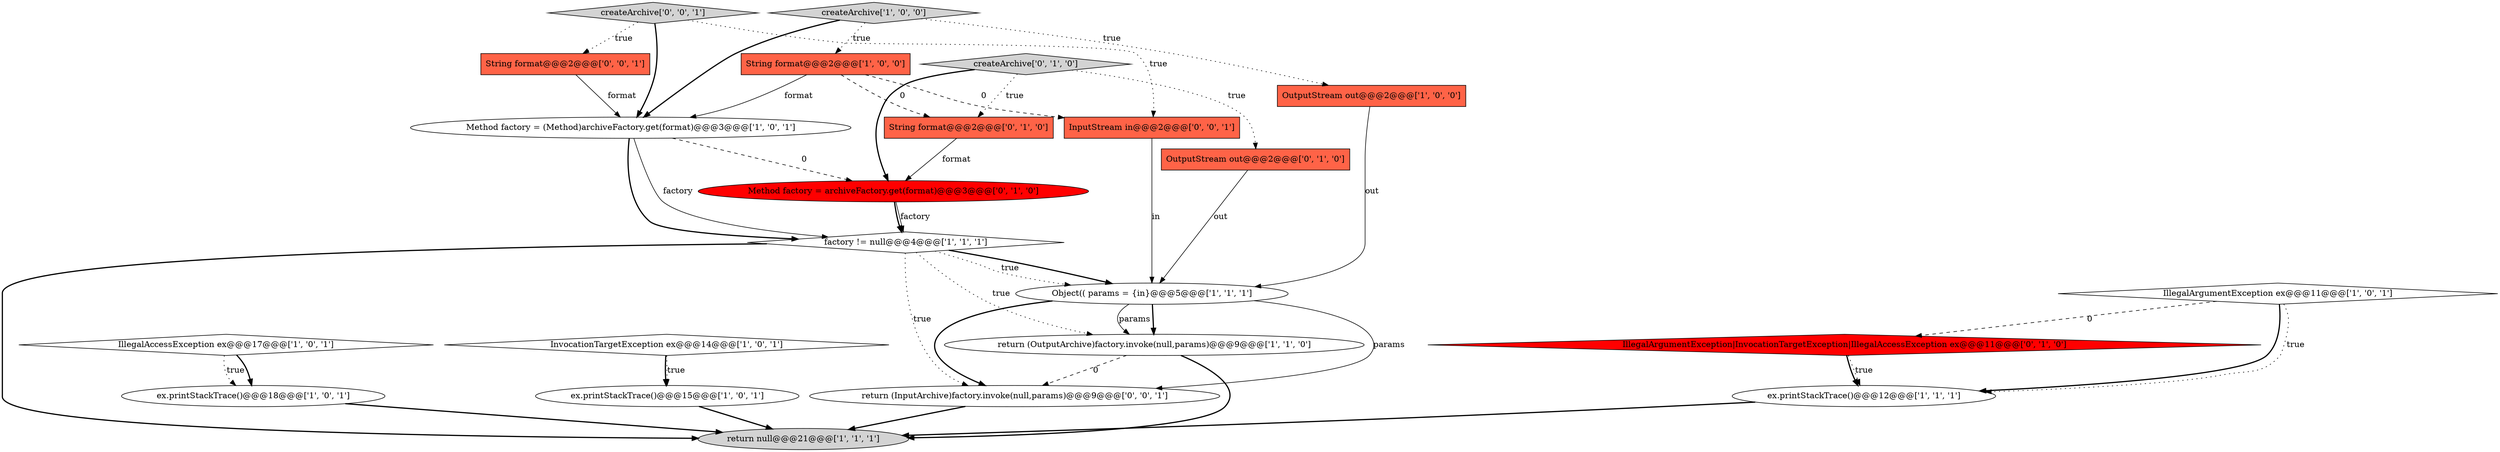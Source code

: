 digraph {
15 [style = filled, label = "OutputStream out@@@2@@@['0', '1', '0']", fillcolor = tomato, shape = box image = "AAA0AAABBB2BBB"];
1 [style = filled, label = "InvocationTargetException ex@@@14@@@['1', '0', '1']", fillcolor = white, shape = diamond image = "AAA0AAABBB1BBB"];
6 [style = filled, label = "factory != null@@@4@@@['1', '1', '1']", fillcolor = white, shape = diamond image = "AAA0AAABBB1BBB"];
9 [style = filled, label = "String format@@@2@@@['1', '0', '0']", fillcolor = tomato, shape = box image = "AAA1AAABBB1BBB"];
13 [style = filled, label = "IllegalAccessException ex@@@17@@@['1', '0', '1']", fillcolor = white, shape = diamond image = "AAA0AAABBB1BBB"];
18 [style = filled, label = "IllegalArgumentException|InvocationTargetException|IllegalAccessException ex@@@11@@@['0', '1', '0']", fillcolor = red, shape = diamond image = "AAA1AAABBB2BBB"];
12 [style = filled, label = "return null@@@21@@@['1', '1', '1']", fillcolor = lightgray, shape = ellipse image = "AAA0AAABBB1BBB"];
19 [style = filled, label = "String format@@@2@@@['0', '0', '1']", fillcolor = tomato, shape = box image = "AAA0AAABBB3BBB"];
16 [style = filled, label = "String format@@@2@@@['0', '1', '0']", fillcolor = tomato, shape = box image = "AAA1AAABBB2BBB"];
4 [style = filled, label = "ex.printStackTrace()@@@18@@@['1', '0', '1']", fillcolor = white, shape = ellipse image = "AAA0AAABBB1BBB"];
0 [style = filled, label = "return (OutputArchive)factory.invoke(null,params)@@@9@@@['1', '1', '0']", fillcolor = white, shape = ellipse image = "AAA0AAABBB1BBB"];
3 [style = filled, label = "ex.printStackTrace()@@@15@@@['1', '0', '1']", fillcolor = white, shape = ellipse image = "AAA0AAABBB1BBB"];
2 [style = filled, label = "OutputStream out@@@2@@@['1', '0', '0']", fillcolor = tomato, shape = box image = "AAA0AAABBB1BBB"];
22 [style = filled, label = "return (InputArchive)factory.invoke(null,params)@@@9@@@['0', '0', '1']", fillcolor = white, shape = ellipse image = "AAA0AAABBB3BBB"];
7 [style = filled, label = "IllegalArgumentException ex@@@11@@@['1', '0', '1']", fillcolor = white, shape = diamond image = "AAA0AAABBB1BBB"];
8 [style = filled, label = "createArchive['1', '0', '0']", fillcolor = lightgray, shape = diamond image = "AAA0AAABBB1BBB"];
11 [style = filled, label = "ex.printStackTrace()@@@12@@@['1', '1', '1']", fillcolor = white, shape = ellipse image = "AAA0AAABBB1BBB"];
21 [style = filled, label = "InputStream in@@@2@@@['0', '0', '1']", fillcolor = tomato, shape = box image = "AAA0AAABBB3BBB"];
5 [style = filled, label = "Object(( params = {in}@@@5@@@['1', '1', '1']", fillcolor = white, shape = ellipse image = "AAA0AAABBB1BBB"];
20 [style = filled, label = "createArchive['0', '0', '1']", fillcolor = lightgray, shape = diamond image = "AAA0AAABBB3BBB"];
10 [style = filled, label = "Method factory = (Method)archiveFactory.get(format)@@@3@@@['1', '0', '1']", fillcolor = white, shape = ellipse image = "AAA0AAABBB1BBB"];
17 [style = filled, label = "createArchive['0', '1', '0']", fillcolor = lightgray, shape = diamond image = "AAA0AAABBB2BBB"];
14 [style = filled, label = "Method factory = archiveFactory.get(format)@@@3@@@['0', '1', '0']", fillcolor = red, shape = ellipse image = "AAA1AAABBB2BBB"];
21->5 [style = solid, label="in"];
5->22 [style = solid, label="params"];
9->10 [style = solid, label="format"];
8->10 [style = bold, label=""];
9->16 [style = dashed, label="0"];
7->11 [style = bold, label=""];
16->14 [style = solid, label="format"];
7->18 [style = dashed, label="0"];
8->2 [style = dotted, label="true"];
0->12 [style = bold, label=""];
18->11 [style = bold, label=""];
1->3 [style = bold, label=""];
14->6 [style = solid, label="factory"];
11->12 [style = bold, label=""];
20->21 [style = dotted, label="true"];
3->12 [style = bold, label=""];
6->22 [style = dotted, label="true"];
5->0 [style = solid, label="params"];
10->6 [style = bold, label=""];
0->22 [style = dashed, label="0"];
20->10 [style = bold, label=""];
1->3 [style = dotted, label="true"];
17->16 [style = dotted, label="true"];
6->5 [style = bold, label=""];
18->11 [style = dotted, label="true"];
17->15 [style = dotted, label="true"];
10->6 [style = solid, label="factory"];
7->11 [style = dotted, label="true"];
5->0 [style = bold, label=""];
17->14 [style = bold, label=""];
9->21 [style = dashed, label="0"];
22->12 [style = bold, label=""];
19->10 [style = solid, label="format"];
15->5 [style = solid, label="out"];
4->12 [style = bold, label=""];
20->19 [style = dotted, label="true"];
6->0 [style = dotted, label="true"];
8->9 [style = dotted, label="true"];
5->22 [style = bold, label=""];
2->5 [style = solid, label="out"];
14->6 [style = bold, label=""];
10->14 [style = dashed, label="0"];
13->4 [style = dotted, label="true"];
6->5 [style = dotted, label="true"];
13->4 [style = bold, label=""];
6->12 [style = bold, label=""];
}
